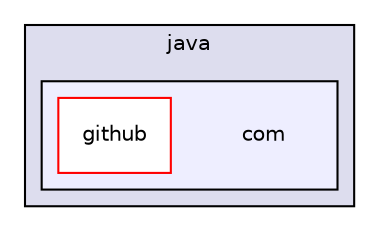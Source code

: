 digraph "com" {
  compound=true
  node [ fontsize="10", fontname="Helvetica"];
  edge [ labelfontsize="10", labelfontname="Helvetica"];
  subgraph clusterdir_40dbc27550c8483265ecaa49888e80bb {
    graph [ bgcolor="#ddddee", pencolor="black", label="java" fontname="Helvetica", fontsize="10", URL="dir_40dbc27550c8483265ecaa49888e80bb.html"]
  subgraph clusterdir_5cf1a3f72655fc8f61cc159f512005fd {
    graph [ bgcolor="#eeeeff", pencolor="black", label="" URL="dir_5cf1a3f72655fc8f61cc159f512005fd.html"];
    dir_5cf1a3f72655fc8f61cc159f512005fd [shape=plaintext label="com"];
    dir_73e5ee03eaf676229d4b5eac078057f6 [shape=box label="github" color="red" fillcolor="white" style="filled" URL="dir_73e5ee03eaf676229d4b5eac078057f6.html"];
  }
  }
}
